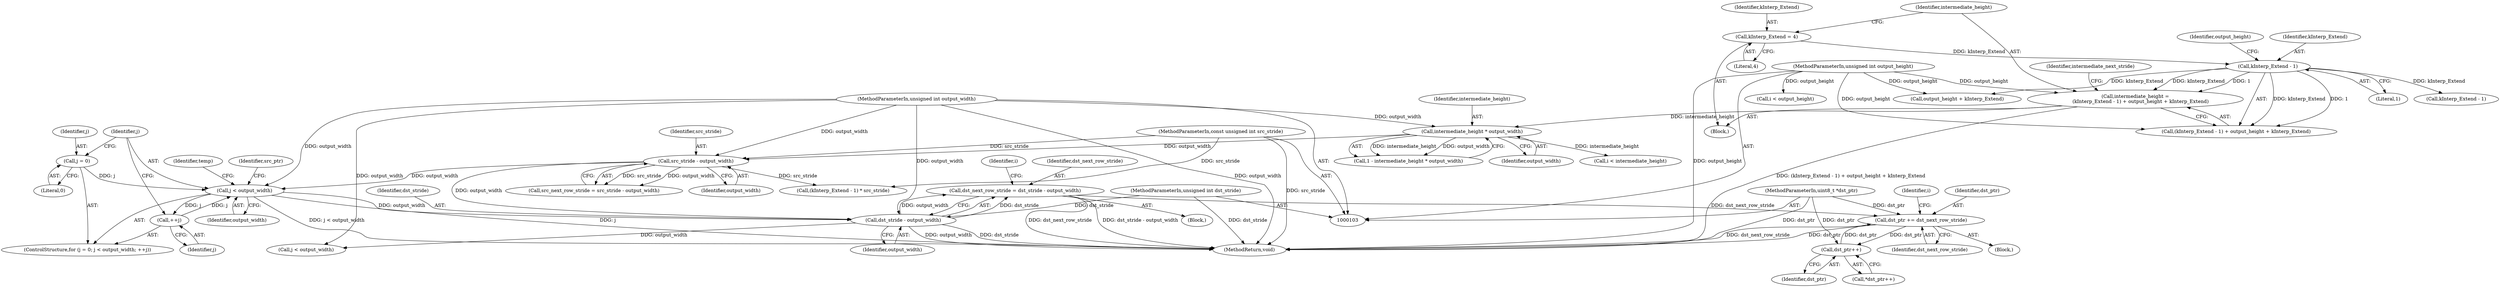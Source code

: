 digraph "1_Android_5a9753fca56f0eeb9f61e342b2fccffc364f9426_34@pointer" {
"1000385" [label="(Call,dst_ptr += dst_next_row_stride)"];
"1000274" [label="(Call,dst_next_row_stride = dst_stride - output_width)"];
"1000276" [label="(Call,dst_stride - output_width)"];
"1000109" [label="(MethodParameterIn,unsigned int dst_stride)"];
"1000174" [label="(Call,j < output_width)"];
"1000177" [label="(Call,++j)"];
"1000171" [label="(Call,j = 0)"];
"1000144" [label="(Call,src_stride - output_width)"];
"1000105" [label="(MethodParameterIn,const unsigned int src_stride)"];
"1000133" [label="(Call,intermediate_height * output_width)"];
"1000118" [label="(Call,intermediate_height =\n       (kInterp_Extend - 1) + output_height + kInterp_Extend)"];
"1000121" [label="(Call,kInterp_Extend - 1)"];
"1000114" [label="(Call,kInterp_Extend = 4)"];
"1000111" [label="(MethodParameterIn,unsigned int output_height)"];
"1000110" [label="(MethodParameterIn,unsigned int output_width)"];
"1000373" [label="(Call,dst_ptr++)"];
"1000385" [label="(Call,dst_ptr += dst_next_row_stride)"];
"1000108" [label="(MethodParameterIn,uint8_t *dst_ptr)"];
"1000289" [label="(Identifier,i)"];
"1000275" [label="(Identifier,dst_next_row_stride)"];
"1000131" [label="(Call,1 - intermediate_height * output_width)"];
"1000123" [label="(Literal,1)"];
"1000182" [label="(Identifier,temp)"];
"1000173" [label="(Literal,0)"];
"1000145" [label="(Identifier,src_stride)"];
"1000276" [label="(Call,dst_stride - output_width)"];
"1000111" [label="(MethodParameterIn,unsigned int output_height)"];
"1000283" [label="(Identifier,i)"];
"1000172" [label="(Identifier,j)"];
"1000118" [label="(Call,intermediate_height =\n       (kInterp_Extend - 1) + output_height + kInterp_Extend)"];
"1000285" [label="(Call,i < output_height)"];
"1000374" [label="(Identifier,dst_ptr)"];
"1000175" [label="(Identifier,j)"];
"1000120" [label="(Call,(kInterp_Extend - 1) + output_height + kInterp_Extend)"];
"1000153" [label="(Call,kInterp_Extend - 1)"];
"1000152" [label="(Call,(kInterp_Extend - 1) * src_stride)"];
"1000174" [label="(Call,j < output_width)"];
"1000171" [label="(Call,j = 0)"];
"1000130" [label="(Identifier,intermediate_next_stride)"];
"1000125" [label="(Identifier,output_height)"];
"1000115" [label="(Identifier,kInterp_Extend)"];
"1000121" [label="(Call,kInterp_Extend - 1)"];
"1000386" [label="(Identifier,dst_ptr)"];
"1000176" [label="(Identifier,output_width)"];
"1000385" [label="(Call,dst_ptr += dst_next_row_stride)"];
"1000134" [label="(Identifier,intermediate_height)"];
"1000135" [label="(Identifier,output_width)"];
"1000110" [label="(MethodParameterIn,unsigned int output_width)"];
"1000114" [label="(Call,kInterp_Extend = 4)"];
"1000109" [label="(MethodParameterIn,unsigned int dst_stride)"];
"1000177" [label="(Call,++j)"];
"1000122" [label="(Identifier,kInterp_Extend)"];
"1000278" [label="(Identifier,output_width)"];
"1000105" [label="(MethodParameterIn,const unsigned int src_stride)"];
"1000133" [label="(Call,intermediate_height * output_width)"];
"1000372" [label="(Call,*dst_ptr++)"];
"1000388" [label="(MethodReturn,void)"];
"1000290" [label="(Block,)"];
"1000277" [label="(Identifier,dst_stride)"];
"1000170" [label="(ControlStructure,for (j = 0; j < output_width; ++j))"];
"1000144" [label="(Call,src_stride - output_width)"];
"1000164" [label="(Call,i < intermediate_height)"];
"1000119" [label="(Identifier,intermediate_height)"];
"1000178" [label="(Identifier,j)"];
"1000112" [label="(Block,)"];
"1000146" [label="(Identifier,output_width)"];
"1000387" [label="(Identifier,dst_next_row_stride)"];
"1000373" [label="(Call,dst_ptr++)"];
"1000108" [label="(MethodParameterIn,uint8_t *dst_ptr)"];
"1000142" [label="(Call,src_next_row_stride = src_stride - output_width)"];
"1000116" [label="(Literal,4)"];
"1000295" [label="(Call,j < output_width)"];
"1000268" [label="(Block,)"];
"1000263" [label="(Identifier,src_ptr)"];
"1000274" [label="(Call,dst_next_row_stride = dst_stride - output_width)"];
"1000124" [label="(Call,output_height + kInterp_Extend)"];
"1000385" -> "1000290"  [label="AST: "];
"1000385" -> "1000387"  [label="CFG: "];
"1000386" -> "1000385"  [label="AST: "];
"1000387" -> "1000385"  [label="AST: "];
"1000289" -> "1000385"  [label="CFG: "];
"1000385" -> "1000388"  [label="DDG: dst_next_row_stride"];
"1000385" -> "1000388"  [label="DDG: dst_ptr"];
"1000385" -> "1000373"  [label="DDG: dst_ptr"];
"1000274" -> "1000385"  [label="DDG: dst_next_row_stride"];
"1000373" -> "1000385"  [label="DDG: dst_ptr"];
"1000108" -> "1000385"  [label="DDG: dst_ptr"];
"1000274" -> "1000268"  [label="AST: "];
"1000274" -> "1000276"  [label="CFG: "];
"1000275" -> "1000274"  [label="AST: "];
"1000276" -> "1000274"  [label="AST: "];
"1000283" -> "1000274"  [label="CFG: "];
"1000274" -> "1000388"  [label="DDG: dst_next_row_stride"];
"1000274" -> "1000388"  [label="DDG: dst_stride - output_width"];
"1000276" -> "1000274"  [label="DDG: dst_stride"];
"1000276" -> "1000274"  [label="DDG: output_width"];
"1000276" -> "1000278"  [label="CFG: "];
"1000277" -> "1000276"  [label="AST: "];
"1000278" -> "1000276"  [label="AST: "];
"1000276" -> "1000388"  [label="DDG: output_width"];
"1000276" -> "1000388"  [label="DDG: dst_stride"];
"1000109" -> "1000276"  [label="DDG: dst_stride"];
"1000174" -> "1000276"  [label="DDG: output_width"];
"1000144" -> "1000276"  [label="DDG: output_width"];
"1000110" -> "1000276"  [label="DDG: output_width"];
"1000276" -> "1000295"  [label="DDG: output_width"];
"1000109" -> "1000103"  [label="AST: "];
"1000109" -> "1000388"  [label="DDG: dst_stride"];
"1000174" -> "1000170"  [label="AST: "];
"1000174" -> "1000176"  [label="CFG: "];
"1000175" -> "1000174"  [label="AST: "];
"1000176" -> "1000174"  [label="AST: "];
"1000182" -> "1000174"  [label="CFG: "];
"1000263" -> "1000174"  [label="CFG: "];
"1000174" -> "1000388"  [label="DDG: j < output_width"];
"1000174" -> "1000388"  [label="DDG: j"];
"1000177" -> "1000174"  [label="DDG: j"];
"1000171" -> "1000174"  [label="DDG: j"];
"1000144" -> "1000174"  [label="DDG: output_width"];
"1000110" -> "1000174"  [label="DDG: output_width"];
"1000174" -> "1000177"  [label="DDG: j"];
"1000177" -> "1000170"  [label="AST: "];
"1000177" -> "1000178"  [label="CFG: "];
"1000178" -> "1000177"  [label="AST: "];
"1000175" -> "1000177"  [label="CFG: "];
"1000171" -> "1000170"  [label="AST: "];
"1000171" -> "1000173"  [label="CFG: "];
"1000172" -> "1000171"  [label="AST: "];
"1000173" -> "1000171"  [label="AST: "];
"1000175" -> "1000171"  [label="CFG: "];
"1000144" -> "1000142"  [label="AST: "];
"1000144" -> "1000146"  [label="CFG: "];
"1000145" -> "1000144"  [label="AST: "];
"1000146" -> "1000144"  [label="AST: "];
"1000142" -> "1000144"  [label="CFG: "];
"1000144" -> "1000142"  [label="DDG: src_stride"];
"1000144" -> "1000142"  [label="DDG: output_width"];
"1000105" -> "1000144"  [label="DDG: src_stride"];
"1000133" -> "1000144"  [label="DDG: output_width"];
"1000110" -> "1000144"  [label="DDG: output_width"];
"1000144" -> "1000152"  [label="DDG: src_stride"];
"1000105" -> "1000103"  [label="AST: "];
"1000105" -> "1000388"  [label="DDG: src_stride"];
"1000105" -> "1000152"  [label="DDG: src_stride"];
"1000133" -> "1000131"  [label="AST: "];
"1000133" -> "1000135"  [label="CFG: "];
"1000134" -> "1000133"  [label="AST: "];
"1000135" -> "1000133"  [label="AST: "];
"1000131" -> "1000133"  [label="CFG: "];
"1000133" -> "1000131"  [label="DDG: intermediate_height"];
"1000133" -> "1000131"  [label="DDG: output_width"];
"1000118" -> "1000133"  [label="DDG: intermediate_height"];
"1000110" -> "1000133"  [label="DDG: output_width"];
"1000133" -> "1000164"  [label="DDG: intermediate_height"];
"1000118" -> "1000112"  [label="AST: "];
"1000118" -> "1000120"  [label="CFG: "];
"1000119" -> "1000118"  [label="AST: "];
"1000120" -> "1000118"  [label="AST: "];
"1000130" -> "1000118"  [label="CFG: "];
"1000118" -> "1000388"  [label="DDG: (kInterp_Extend - 1) + output_height + kInterp_Extend"];
"1000121" -> "1000118"  [label="DDG: kInterp_Extend"];
"1000121" -> "1000118"  [label="DDG: 1"];
"1000111" -> "1000118"  [label="DDG: output_height"];
"1000121" -> "1000120"  [label="AST: "];
"1000121" -> "1000123"  [label="CFG: "];
"1000122" -> "1000121"  [label="AST: "];
"1000123" -> "1000121"  [label="AST: "];
"1000125" -> "1000121"  [label="CFG: "];
"1000121" -> "1000120"  [label="DDG: kInterp_Extend"];
"1000121" -> "1000120"  [label="DDG: 1"];
"1000114" -> "1000121"  [label="DDG: kInterp_Extend"];
"1000121" -> "1000124"  [label="DDG: kInterp_Extend"];
"1000121" -> "1000153"  [label="DDG: kInterp_Extend"];
"1000114" -> "1000112"  [label="AST: "];
"1000114" -> "1000116"  [label="CFG: "];
"1000115" -> "1000114"  [label="AST: "];
"1000116" -> "1000114"  [label="AST: "];
"1000119" -> "1000114"  [label="CFG: "];
"1000111" -> "1000103"  [label="AST: "];
"1000111" -> "1000388"  [label="DDG: output_height"];
"1000111" -> "1000120"  [label="DDG: output_height"];
"1000111" -> "1000124"  [label="DDG: output_height"];
"1000111" -> "1000285"  [label="DDG: output_height"];
"1000110" -> "1000103"  [label="AST: "];
"1000110" -> "1000388"  [label="DDG: output_width"];
"1000110" -> "1000295"  [label="DDG: output_width"];
"1000373" -> "1000372"  [label="AST: "];
"1000373" -> "1000374"  [label="CFG: "];
"1000374" -> "1000373"  [label="AST: "];
"1000372" -> "1000373"  [label="CFG: "];
"1000108" -> "1000373"  [label="DDG: dst_ptr"];
"1000108" -> "1000103"  [label="AST: "];
"1000108" -> "1000388"  [label="DDG: dst_ptr"];
}

